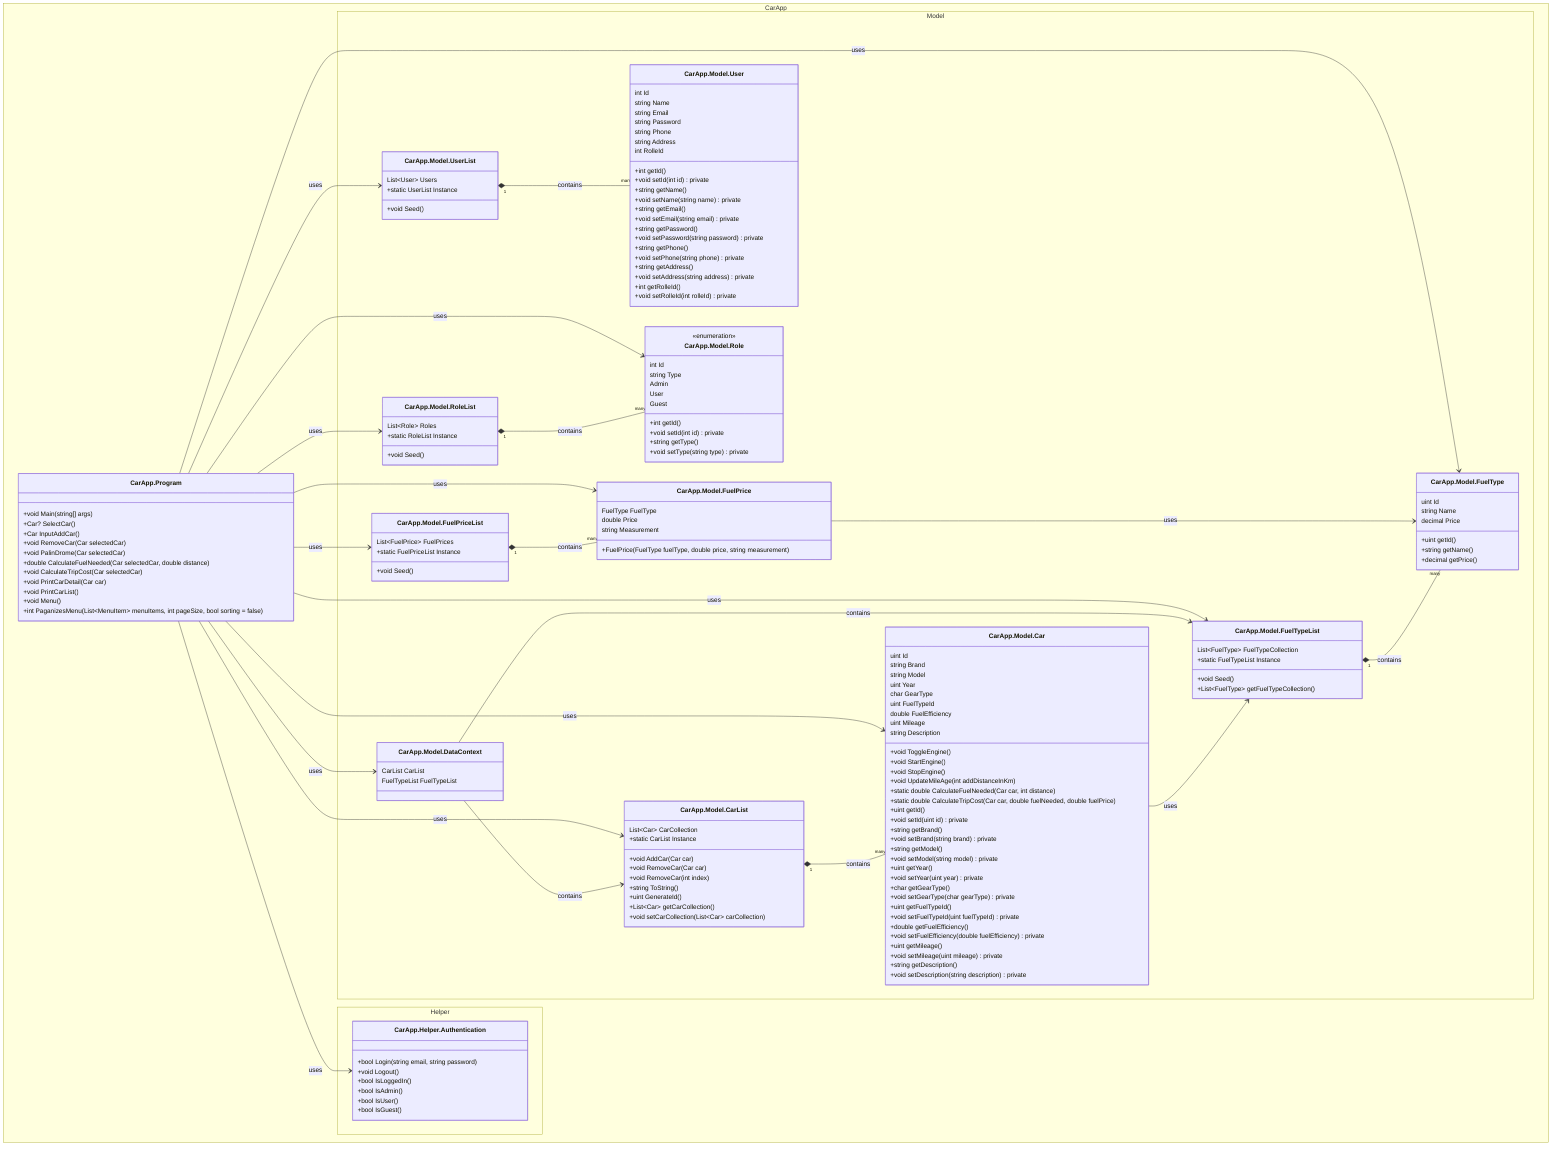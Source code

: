﻿classDiagram
    namespace CarApp.Model {
        class CarApp.Model.Car {
            uint Id
            string Brand
            string Model
            uint Year
            char GearType
            uint FuelTypeId
            double FuelEfficiency
            uint Mileage
            string Description
            +void ToggleEngine()
            +void StartEngine()
            +void StopEngine()
            +void UpdateMileAge(int addDistanceInKm)
            +static double CalculateFuelNeeded(Car car, int distance)
            +static double CalculateTripCost(Car car, double fuelNeeded, double fuelPrice)
            +uint getId()
            +void setId(uint id) private
            +string getBrand()
            +void setBrand(string brand) private
            +string getModel()
            +void setModel(string model) private
            +uint getYear()
            +void setYear(uint year) private
            +char getGearType()
            +void setGearType(char gearType) private
            +uint getFuelTypeId()
            +void setFuelTypeId(uint fuelTypeId) private
            +double getFuelEfficiency()
            +void setFuelEfficiency(double fuelEfficiency) private
            +uint getMileage()
            +void setMileage(uint mileage) private
            +string getDescription()
            +void setDescription(string description) private
        }

        class CarApp.Model.FuelType {
            uint Id
            string Name
            decimal Price
            +uint getId()
            +string getName()
            +decimal getPrice()
        }

        class CarApp.Model.CarList {
            List~Car~ CarCollection
            +static CarList Instance
            +void AddCar(Car car)
            +void RemoveCar(Car car)
            +void RemoveCar(int index)
            +string ToString()
            +uint GenerateId()
            +List~Car~ getCarCollection()
            +void setCarCollection(List~Car~ carCollection)
        }

        class CarApp.Model.FuelTypeList {
            List~FuelType~ FuelTypeCollection
            +static FuelTypeList Instance
            +void Seed()
            +List~FuelType~ getFuelTypeCollection()
        }

        class CarApp.Model.User {
            int Id
            string Name
            string Email
            string Password
            string Phone
            string Address
            int RolleId
            +int getId()
            +void setId(int id) private
            +string getName()
            +void setName(string name) private
            +string getEmail()
            +void setEmail(string email) private
            +string getPassword()
            +void setPassword(string password) private
            +string getPhone()
            +void setPhone(string phone) private
            +string getAddress()
            +void setAddress(string address) private
            +int getRolleId()
            +void setRolleId(int rolleId) private
        }

        class CarApp.Model.UserList {
            List~User~ Users
            +static UserList Instance
            +void Seed()
        }

        class CarApp.Model.Role {
            int Id
            string Type
            +int getId()
            +void setId(int id) private
            +string getType()
            +void setType(string type) private
        }

        class CarApp.Model.RoleList {
            List~Role~ Roles
            +static RoleList Instance
            +void Seed()
        }

        class CarApp.Model.Role {
            <<enumeration>>
            Admin
            User
            Guest
        }

        class CarApp.Model.DataContext {
            CarList CarList
            FuelTypeList FuelTypeList
        }

        class CarApp.Model.FuelPrice {
            FuelType FuelType
            double Price
            string Measurement
            +FuelPrice(FuelType fuelType, double price, string measurement)
        }

        class CarApp.Model.FuelPriceList {
            List~FuelPrice~ FuelPrices
            +static FuelPriceList Instance
            +void Seed()
        }
    }

    namespace CarApp.Helper {
        class CarApp.Helper.Authentication {
            +bool Login(string email, string password)
            +void Logout()
            +bool IsLoggedIn()
            +bool IsAdmin()
            +bool IsUser()
            +bool IsGuest()
        }
    }

    namespace CarApp {
        class CarApp.Program {
            +void Main(string[] args)
            +Car? SelectCar()
            +Car InputAddCar()
            +void RemoveCar(Car selectedCar)
            +void PalinDrome(Car selectedCar)
            +double CalculateFuelNeeded(Car selectedCar, double distance)
            +void CalculateTripCost(Car selectedCar)
            +void PrintCarDetail(Car car)
            +void PrintCarList()
            +void Menu()
            +int PaganizesMenu(List~MenuItem~ menuItems, int pageSize, bool sorting = false)
        }
    }

    CarApp.Model.Car --> CarApp.Model.FuelTypeList : uses
    CarApp.Model.CarList "1" *-- "many" CarApp.Model.Car : contains
    CarApp.Model.FuelTypeList "1" *-- "many" CarApp.Model.FuelType : contains
    CarApp.Model.UserList "1" *-- "many" CarApp.Model.User : contains
    CarApp.Model.RoleList "1" *-- "many" CarApp.Model.Role : contains
    CarApp.Model.DataContext --> CarApp.Model.CarList : contains
    CarApp.Model.DataContext --> CarApp.Model.FuelTypeList : contains
    CarApp.Model.FuelPriceList "1" *-- "many" CarApp.Model.FuelPrice : contains
    CarApp.Model.FuelPrice --> CarApp.Model.FuelType : uses
    CarApp.Program --> CarApp.Model.CarList : uses
    CarApp.Program --> CarApp.Model.FuelTypeList : uses
    CarApp.Program --> CarApp.Model.Car : uses
    CarApp.Program --> CarApp.Model.FuelType : uses
    CarApp.Program --> CarApp.Model.FuelPriceList : uses
    CarApp.Program --> CarApp.Model.FuelPrice : uses
    CarApp.Program --> CarApp.Model.UserList : uses
    CarApp.Program --> CarApp.Model.RoleList : uses
    CarApp.Program --> CarApp.Model.Role : uses
    CarApp.Program --> CarApp.Model.DataContext : uses
    CarApp.Program --> CarApp.Helper.Authentication : uses